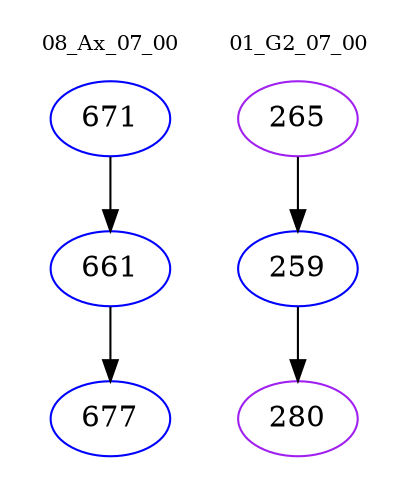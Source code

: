 digraph{
subgraph cluster_0 {
color = white
label = "08_Ax_07_00";
fontsize=10;
T0_671 [label="671", color="blue"]
T0_671 -> T0_661 [color="black"]
T0_661 [label="661", color="blue"]
T0_661 -> T0_677 [color="black"]
T0_677 [label="677", color="blue"]
}
subgraph cluster_1 {
color = white
label = "01_G2_07_00";
fontsize=10;
T1_265 [label="265", color="purple"]
T1_265 -> T1_259 [color="black"]
T1_259 [label="259", color="blue"]
T1_259 -> T1_280 [color="black"]
T1_280 [label="280", color="purple"]
}
}
